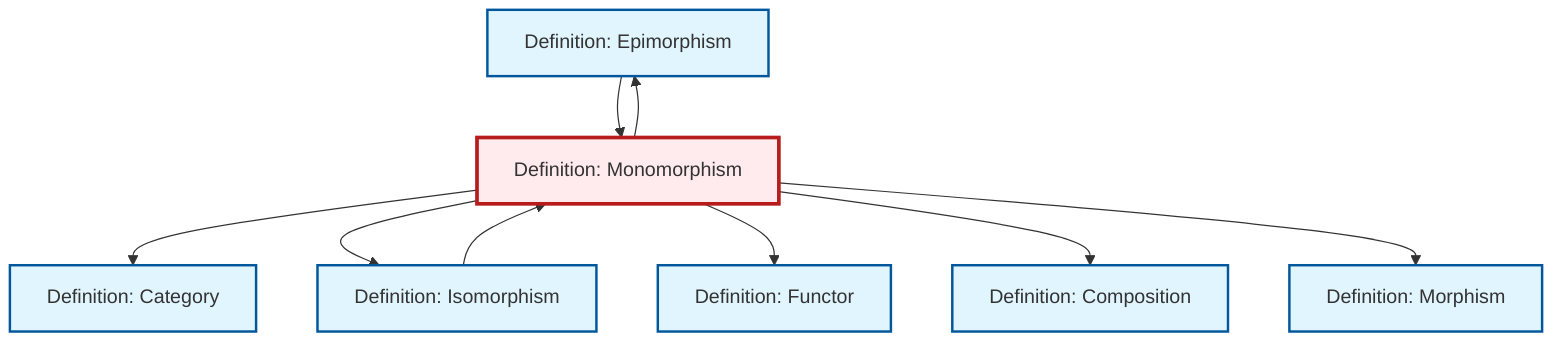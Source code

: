 graph TD
    classDef definition fill:#e1f5fe,stroke:#01579b,stroke-width:2px
    classDef theorem fill:#f3e5f5,stroke:#4a148c,stroke-width:2px
    classDef axiom fill:#fff3e0,stroke:#e65100,stroke-width:2px
    classDef example fill:#e8f5e9,stroke:#1b5e20,stroke-width:2px
    classDef current fill:#ffebee,stroke:#b71c1c,stroke-width:3px
    def-morphism["Definition: Morphism"]:::definition
    def-epimorphism["Definition: Epimorphism"]:::definition
    def-composition["Definition: Composition"]:::definition
    def-isomorphism["Definition: Isomorphism"]:::definition
    def-functor["Definition: Functor"]:::definition
    def-category["Definition: Category"]:::definition
    def-monomorphism["Definition: Monomorphism"]:::definition
    def-monomorphism --> def-category
    def-isomorphism --> def-monomorphism
    def-epimorphism --> def-monomorphism
    def-monomorphism --> def-isomorphism
    def-monomorphism --> def-functor
    def-monomorphism --> def-composition
    def-monomorphism --> def-epimorphism
    def-monomorphism --> def-morphism
    class def-monomorphism current